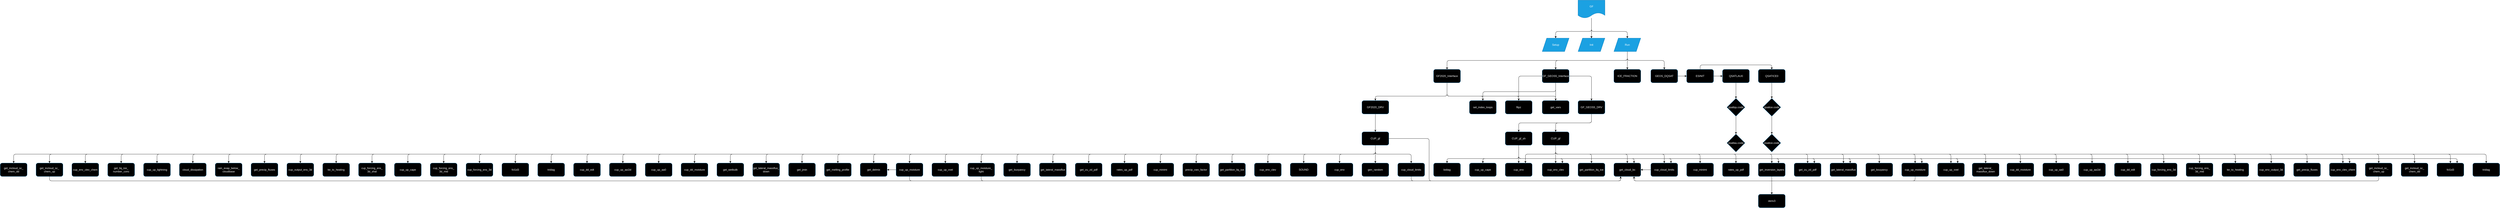 <mxfile>
    <diagram id="ewuG9kTc1EjuDXKSrMaQ" name="Page-1">
        <mxGraphModel dx="8811" dy="1519" grid="1" gridSize="10" guides="1" tooltips="1" connect="1" arrows="1" fold="1" page="1" pageScale="1" pageWidth="850" pageHeight="1100" math="0" shadow="0">
            <root>
                <mxCell id="0"/>
                <mxCell id="1" parent="0"/>
                <mxCell id="4" value="" style="edgeStyle=none;html=1;" parent="1" source="8" target="9" edge="1">
                    <mxGeometry relative="1" as="geometry"/>
                </mxCell>
                <mxCell id="5" value="" style="edgeStyle=orthogonalEdgeStyle;html=1;" parent="1" source="8" target="9" edge="1">
                    <mxGeometry relative="1" as="geometry"/>
                </mxCell>
                <mxCell id="6" value="" style="edgeStyle=orthogonalEdgeStyle;html=1;" parent="1" target="10" edge="1">
                    <mxGeometry relative="1" as="geometry">
                        <mxPoint x="425" y="130" as="sourcePoint"/>
                        <Array as="points">
                            <mxPoint x="425" y="190"/>
                            <mxPoint x="265" y="190"/>
                        </Array>
                    </mxGeometry>
                </mxCell>
                <mxCell id="7" value="" style="edgeStyle=orthogonalEdgeStyle;html=1;" parent="1" target="11" edge="1">
                    <mxGeometry relative="1" as="geometry">
                        <mxPoint x="425" y="130" as="sourcePoint"/>
                        <Array as="points">
                            <mxPoint x="425" y="190"/>
                            <mxPoint x="585" y="190"/>
                        </Array>
                    </mxGeometry>
                </mxCell>
                <mxCell id="8" value="GF" style="shape=document;whiteSpace=wrap;html=1;boundedLbl=1;fillColor=#1ba1e2;fontColor=#ffffff;strokeColor=#006EAF;" parent="1" vertex="1">
                    <mxGeometry x="365" y="50" width="120" height="80" as="geometry"/>
                </mxCell>
                <mxCell id="9" value="Init" style="shape=parallelogram;perimeter=parallelogramPerimeter;whiteSpace=wrap;html=1;fixedSize=1;fillColor=#1ba1e2;strokeColor=#006EAF;fontColor=#ffffff;" parent="1" vertex="1">
                    <mxGeometry x="365" y="220" width="120" height="60" as="geometry"/>
                </mxCell>
                <mxCell id="10" value="Setup" style="shape=parallelogram;perimeter=parallelogramPerimeter;whiteSpace=wrap;html=1;fixedSize=1;fillColor=#1ba1e2;strokeColor=#006EAF;fontColor=#ffffff;" parent="1" vertex="1">
                    <mxGeometry x="205" y="220" width="120" height="60" as="geometry"/>
                </mxCell>
                <mxCell id="13" value="" style="edgeStyle=orthogonalEdgeStyle;html=1;" parent="1" source="11" target="12" edge="1">
                    <mxGeometry relative="1" as="geometry"/>
                </mxCell>
                <mxCell id="19" style="edgeStyle=orthogonalEdgeStyle;html=1;exitX=0.5;exitY=1;exitDx=0;exitDy=0;entryX=0.5;entryY=0;entryDx=0;entryDy=0;" parent="1" source="11" target="18" edge="1">
                    <mxGeometry relative="1" as="geometry"/>
                </mxCell>
                <mxCell id="11" value="Run" style="shape=parallelogram;perimeter=parallelogramPerimeter;whiteSpace=wrap;html=1;fixedSize=1;fillColor=#1ba1e2;strokeColor=#006EAF;fontColor=#ffffff;" parent="1" vertex="1">
                    <mxGeometry x="525" y="220" width="120" height="60" as="geometry"/>
                </mxCell>
                <mxCell id="15" value="" style="edgeStyle=orthogonalEdgeStyle;html=1;exitX=0.5;exitY=1;exitDx=0;exitDy=0;entryX=0.5;entryY=0;entryDx=0;entryDy=0;" parent="1" source="11" target="14" edge="1">
                    <mxGeometry relative="1" as="geometry"/>
                </mxCell>
                <mxCell id="17" value="" style="edgeStyle=orthogonalEdgeStyle;html=1;exitX=0.5;exitY=1;exitDx=0;exitDy=0;entryX=0.5;entryY=0;entryDx=0;entryDy=0;" parent="1" source="11" target="16" edge="1">
                    <mxGeometry relative="1" as="geometry"/>
                </mxCell>
                <mxCell id="12" value="ICE_FRACTION" style="rounded=1;whiteSpace=wrap;html=1;fillColor=#000000;strokeColor=#006EAF;fontColor=#ffffff;" parent="1" vertex="1">
                    <mxGeometry x="525" y="360" width="120" height="60" as="geometry"/>
                </mxCell>
                <mxCell id="29" value="" style="edgeStyle=orthogonalEdgeStyle;html=1;" parent="1" source="14" target="28" edge="1">
                    <mxGeometry relative="1" as="geometry"/>
                </mxCell>
                <mxCell id="14" value="GEOS_DQSAT" style="whiteSpace=wrap;html=1;fillColor=#000000;strokeColor=#006EAF;fontColor=#ffffff;rounded=1;" parent="1" vertex="1">
                    <mxGeometry x="690" y="360" width="120" height="60" as="geometry"/>
                </mxCell>
                <mxCell id="38" value="" style="edgeStyle=orthogonalEdgeStyle;html=1;" parent="1" source="16" target="37" edge="1">
                    <mxGeometry relative="1" as="geometry"/>
                </mxCell>
                <mxCell id="40" value="" style="edgeStyle=orthogonalEdgeStyle;html=1;" parent="1" source="16" target="39" edge="1">
                    <mxGeometry relative="1" as="geometry"/>
                </mxCell>
                <mxCell id="42" value="" style="edgeStyle=orthogonalEdgeStyle;html=1;" parent="1" source="16" target="41" edge="1">
                    <mxGeometry relative="1" as="geometry"/>
                </mxCell>
                <mxCell id="16" value="GF_GEOS5_Interface" style="whiteSpace=wrap;html=1;fillColor=#000000;strokeColor=#006EAF;fontColor=#ffffff;rounded=1;" parent="1" vertex="1">
                    <mxGeometry x="205" y="360" width="120" height="60" as="geometry"/>
                </mxCell>
                <mxCell id="36" value="" style="edgeStyle=orthogonalEdgeStyle;html=1;exitX=0.5;exitY=1;exitDx=0;exitDy=0;" parent="1" source="16" target="35" edge="1">
                    <mxGeometry relative="1" as="geometry"/>
                </mxCell>
                <mxCell id="128" style="edgeStyle=orthogonalEdgeStyle;html=1;exitX=0.5;exitY=1;exitDx=0;exitDy=0;" parent="1" source="18" target="35" edge="1">
                    <mxGeometry relative="1" as="geometry">
                        <Array as="points">
                            <mxPoint x="-220" y="480"/>
                            <mxPoint x="-60" y="480"/>
                        </Array>
                    </mxGeometry>
                </mxCell>
                <mxCell id="129" style="edgeStyle=orthogonalEdgeStyle;html=1;exitX=0.5;exitY=1;exitDx=0;exitDy=0;" parent="1" source="18" target="41" edge="1">
                    <mxGeometry relative="1" as="geometry">
                        <Array as="points">
                            <mxPoint x="-220" y="480"/>
                            <mxPoint x="100" y="480"/>
                        </Array>
                    </mxGeometry>
                </mxCell>
                <mxCell id="130" style="edgeStyle=orthogonalEdgeStyle;html=1;exitX=0.5;exitY=1;exitDx=0;exitDy=0;" parent="1" source="18" target="37" edge="1">
                    <mxGeometry relative="1" as="geometry">
                        <Array as="points">
                            <mxPoint x="-220" y="480"/>
                            <mxPoint x="265" y="480"/>
                        </Array>
                    </mxGeometry>
                </mxCell>
                <mxCell id="134" value="" style="edgeStyle=orthogonalEdgeStyle;html=1;exitX=0.5;exitY=1;exitDx=0;exitDy=0;entryX=0.5;entryY=0;entryDx=0;entryDy=0;" parent="1" source="18" target="133" edge="1">
                    <mxGeometry relative="1" as="geometry">
                        <Array as="points">
                            <mxPoint x="-220" y="480"/>
                            <mxPoint x="-540" y="480"/>
                        </Array>
                    </mxGeometry>
                </mxCell>
                <mxCell id="18" value="GF2020_Interface" style="whiteSpace=wrap;html=1;fillColor=#000000;strokeColor=#006EAF;fontColor=#ffffff;rounded=1;" parent="1" vertex="1">
                    <mxGeometry x="-280" y="360" width="120" height="60" as="geometry"/>
                </mxCell>
                <mxCell id="20" value="" style="edgeStyle=orthogonalEdgeStyle;html=1;exitX=0.5;exitY=1;exitDx=0;exitDy=0;" parent="1" source="30" target="23" edge="1">
                    <mxGeometry relative="1" as="geometry">
                        <mxPoint x="1070" y="420" as="sourcePoint"/>
                    </mxGeometry>
                </mxCell>
                <mxCell id="22" value="" style="edgeStyle=orthogonalEdgeStyle;html=1;entryX=0.5;entryY=0;entryDx=0;entryDy=0;" parent="1" source="23" target="24" edge="1">
                    <mxGeometry relative="1" as="geometry">
                        <mxPoint x="1070.0" y="650.0" as="targetPoint"/>
                    </mxGeometry>
                </mxCell>
                <mxCell id="23" value="qsatlqu.code" style="rhombus;whiteSpace=wrap;html=1;fillColor=#000000;strokeColor=#006EAF;fontColor=#ffffff;" parent="1" vertex="1">
                    <mxGeometry x="1030" y="490" width="80" height="80" as="geometry"/>
                </mxCell>
                <mxCell id="24" value="esatlau.code" style="rhombus;whiteSpace=wrap;html=1;fillColor=#000000;strokeColor=#006EAF;fontColor=#ffffff;" parent="1" vertex="1">
                    <mxGeometry x="1030" y="650" width="80" height="80" as="geometry"/>
                </mxCell>
                <mxCell id="25" value="" style="edgeStyle=orthogonalEdgeStyle;html=1;entryX=0.5;entryY=0;entryDx=0;entryDy=0;" parent="1" source="26" target="27" edge="1">
                    <mxGeometry relative="1" as="geometry">
                        <mxPoint x="1230" y="650.0" as="targetPoint"/>
                    </mxGeometry>
                </mxCell>
                <mxCell id="26" value="qsatice.code" style="rhombus;whiteSpace=wrap;html=1;fillColor=#000000;strokeColor=#006EAF;fontColor=#ffffff;" parent="1" vertex="1">
                    <mxGeometry x="1190" y="490" width="80" height="80" as="geometry"/>
                </mxCell>
                <mxCell id="27" value="esatice.code" style="rhombus;whiteSpace=wrap;html=1;fillColor=#000000;strokeColor=#006EAF;fontColor=#ffffff;" parent="1" vertex="1">
                    <mxGeometry x="1190" y="650" width="80" height="80" as="geometry"/>
                </mxCell>
                <mxCell id="31" value="" style="edgeStyle=orthogonalEdgeStyle;html=1;" parent="1" source="28" target="30" edge="1">
                    <mxGeometry relative="1" as="geometry"/>
                </mxCell>
                <mxCell id="33" value="" style="edgeStyle=orthogonalEdgeStyle;html=1;exitX=0.5;exitY=0;exitDx=0;exitDy=0;entryX=0.5;entryY=0;entryDx=0;entryDy=0;" parent="1" source="28" target="32" edge="1">
                    <mxGeometry relative="1" as="geometry">
                        <Array as="points">
                            <mxPoint x="910" y="340"/>
                            <mxPoint x="1230" y="340"/>
                        </Array>
                    </mxGeometry>
                </mxCell>
                <mxCell id="28" value="ESINIT" style="whiteSpace=wrap;html=1;fillColor=#000000;strokeColor=#006EAF;fontColor=#ffffff;rounded=1;" parent="1" vertex="1">
                    <mxGeometry x="850" y="360" width="120" height="60" as="geometry"/>
                </mxCell>
                <mxCell id="30" value="QSATLAU0" style="whiteSpace=wrap;html=1;fillColor=#000000;strokeColor=#006EAF;fontColor=#ffffff;rounded=1;" parent="1" vertex="1">
                    <mxGeometry x="1010" y="360" width="120" height="60" as="geometry"/>
                </mxCell>
                <mxCell id="34" value="" style="edgeStyle=orthogonalEdgeStyle;html=1;exitX=0.5;exitY=1;exitDx=0;exitDy=0;" parent="1" source="32" target="26" edge="1">
                    <mxGeometry relative="1" as="geometry"/>
                </mxCell>
                <mxCell id="32" value="QSATICE0" style="whiteSpace=wrap;html=1;fillColor=#000000;strokeColor=#006EAF;fontColor=#ffffff;rounded=1;" parent="1" vertex="1">
                    <mxGeometry x="1170" y="360" width="120" height="60" as="geometry"/>
                </mxCell>
                <mxCell id="35" value="set_index_loops" style="whiteSpace=wrap;html=1;fillColor=#000000;strokeColor=#006EAF;fontColor=#ffffff;rounded=1;" parent="1" vertex="1">
                    <mxGeometry x="-120" y="500" width="120" height="60" as="geometry"/>
                </mxCell>
                <mxCell id="37" value="get_vars" style="whiteSpace=wrap;html=1;fillColor=#000000;strokeColor=#006EAF;fontColor=#ffffff;rounded=1;" parent="1" vertex="1">
                    <mxGeometry x="205" y="500" width="120" height="60" as="geometry"/>
                </mxCell>
                <mxCell id="46" value="" style="edgeStyle=orthogonalEdgeStyle;html=1;exitX=0.5;exitY=1;exitDx=0;exitDy=0;" parent="1" source="39" target="45" edge="1">
                    <mxGeometry relative="1" as="geometry"/>
                </mxCell>
                <mxCell id="48" value="" style="edgeStyle=orthogonalEdgeStyle;html=1;exitX=0.5;exitY=1;exitDx=0;exitDy=0;" parent="1" source="39" target="47" edge="1">
                    <mxGeometry relative="1" as="geometry"/>
                </mxCell>
                <mxCell id="39" value="GF_GEOS5_DRV" style="whiteSpace=wrap;html=1;fillColor=#000000;strokeColor=#006EAF;fontColor=#ffffff;rounded=1;" parent="1" vertex="1">
                    <mxGeometry x="365" y="500" width="120" height="60" as="geometry"/>
                </mxCell>
                <mxCell id="41" value="flipz" style="whiteSpace=wrap;html=1;fillColor=#000000;strokeColor=#006EAF;fontColor=#ffffff;rounded=1;" parent="1" vertex="1">
                    <mxGeometry x="40" y="500" width="120" height="60" as="geometry"/>
                </mxCell>
                <mxCell id="50" value="" style="edgeStyle=orthogonalEdgeStyle;html=1;exitX=0.5;exitY=1;exitDx=0;exitDy=0;entryX=0.75;entryY=0;entryDx=0;entryDy=0;" parent="1" source="45" target="49" edge="1">
                    <mxGeometry relative="1" as="geometry"/>
                </mxCell>
                <mxCell id="52" style="edgeStyle=orthogonalEdgeStyle;html=1;exitX=0.5;exitY=1;exitDx=0;exitDy=0;entryX=0.5;entryY=0;entryDx=0;entryDy=0;" parent="1" source="45" target="51" edge="1">
                    <mxGeometry relative="1" as="geometry"/>
                </mxCell>
                <mxCell id="54" value="" style="edgeStyle=orthogonalEdgeStyle;html=1;exitX=0.5;exitY=1;exitDx=0;exitDy=0;" parent="1" source="45" target="53" edge="1">
                    <mxGeometry relative="1" as="geometry"/>
                </mxCell>
                <mxCell id="56" value="" style="edgeStyle=orthogonalEdgeStyle;html=1;exitX=0.5;exitY=1;exitDx=0;exitDy=0;" parent="1" source="45" target="55" edge="1">
                    <mxGeometry relative="1" as="geometry"/>
                </mxCell>
                <mxCell id="58" value="" style="edgeStyle=orthogonalEdgeStyle;html=1;exitX=0.5;exitY=1;exitDx=0;exitDy=0;" parent="1" source="45" target="57" edge="1">
                    <mxGeometry relative="1" as="geometry"/>
                </mxCell>
                <mxCell id="61" value="" style="edgeStyle=orthogonalEdgeStyle;html=1;exitX=0.5;exitY=1;exitDx=0;exitDy=0;" parent="1" source="45" target="60" edge="1">
                    <mxGeometry relative="1" as="geometry"/>
                </mxCell>
                <mxCell id="63" value="" style="edgeStyle=orthogonalEdgeStyle;html=1;exitX=0.5;exitY=1;exitDx=0;exitDy=0;" parent="1" source="45" target="62" edge="1">
                    <mxGeometry relative="1" as="geometry"/>
                </mxCell>
                <mxCell id="65" value="" style="edgeStyle=orthogonalEdgeStyle;html=1;exitX=0.5;exitY=1;exitDx=0;exitDy=0;" parent="1" source="45" target="64" edge="1">
                    <mxGeometry relative="1" as="geometry"/>
                </mxCell>
                <mxCell id="69" value="" style="edgeStyle=orthogonalEdgeStyle;html=1;exitX=0.5;exitY=1;exitDx=0;exitDy=0;" parent="1" source="45" target="68" edge="1">
                    <mxGeometry relative="1" as="geometry"/>
                </mxCell>
                <mxCell id="73" value="" style="edgeStyle=orthogonalEdgeStyle;html=1;exitX=0.5;exitY=1;exitDx=0;exitDy=0;" parent="1" source="45" target="72" edge="1">
                    <mxGeometry relative="1" as="geometry"/>
                </mxCell>
                <mxCell id="75" value="" style="edgeStyle=orthogonalEdgeStyle;html=1;exitX=0.5;exitY=1;exitDx=0;exitDy=0;" parent="1" source="45" target="74" edge="1">
                    <mxGeometry relative="1" as="geometry"/>
                </mxCell>
                <mxCell id="78" value="" style="edgeStyle=orthogonalEdgeStyle;html=1;exitX=0.5;exitY=1;exitDx=0;exitDy=0;" parent="1" source="45" target="77" edge="1">
                    <mxGeometry relative="1" as="geometry"/>
                </mxCell>
                <mxCell id="80" value="" style="edgeStyle=orthogonalEdgeStyle;html=1;exitX=0.5;exitY=1;exitDx=0;exitDy=0;" parent="1" source="45" target="79" edge="1">
                    <mxGeometry relative="1" as="geometry">
                        <mxPoint x="265" y="700" as="sourcePoint"/>
                        <Array as="points">
                            <mxPoint x="265" y="710"/>
                            <mxPoint x="265" y="740"/>
                            <mxPoint x="2185" y="740"/>
                        </Array>
                    </mxGeometry>
                </mxCell>
                <mxCell id="82" value="" style="edgeStyle=orthogonalEdgeStyle;html=1;exitX=0.5;exitY=1;exitDx=0;exitDy=0;" parent="1" source="45" target="81" edge="1">
                    <mxGeometry relative="1" as="geometry"/>
                </mxCell>
                <mxCell id="84" value="" style="edgeStyle=orthogonalEdgeStyle;html=1;exitX=0.5;exitY=1;exitDx=0;exitDy=0;" parent="1" source="45" target="83" edge="1">
                    <mxGeometry relative="1" as="geometry"/>
                </mxCell>
                <mxCell id="86" value="" style="edgeStyle=orthogonalEdgeStyle;html=1;exitX=0.5;exitY=1;exitDx=0;exitDy=0;" parent="1" source="45" target="85" edge="1">
                    <mxGeometry relative="1" as="geometry">
                        <mxPoint x="265" y="700" as="sourcePoint"/>
                        <Array as="points">
                            <mxPoint x="265" y="710"/>
                            <mxPoint x="265" y="740"/>
                            <mxPoint x="2660" y="740"/>
                        </Array>
                    </mxGeometry>
                </mxCell>
                <mxCell id="88" value="" style="edgeStyle=orthogonalEdgeStyle;html=1;exitX=0.5;exitY=1;exitDx=0;exitDy=0;" parent="1" source="45" target="87" edge="1">
                    <mxGeometry relative="1" as="geometry"/>
                </mxCell>
                <mxCell id="90" value="" style="edgeStyle=orthogonalEdgeStyle;html=1;exitX=0.5;exitY=1;exitDx=0;exitDy=0;" parent="1" source="45" target="89" edge="1">
                    <mxGeometry relative="1" as="geometry"/>
                </mxCell>
                <mxCell id="92" value="" style="edgeStyle=orthogonalEdgeStyle;html=1;exitX=0.5;exitY=1;exitDx=0;exitDy=0;" parent="1" source="45" target="91" edge="1">
                    <mxGeometry relative="1" as="geometry"/>
                </mxCell>
                <mxCell id="94" value="" style="edgeStyle=orthogonalEdgeStyle;html=1;exitX=0.5;exitY=1;exitDx=0;exitDy=0;" parent="1" source="45" target="93" edge="1">
                    <mxGeometry relative="1" as="geometry"/>
                </mxCell>
                <mxCell id="96" value="" style="edgeStyle=orthogonalEdgeStyle;html=1;exitX=0.5;exitY=1;exitDx=0;exitDy=0;" parent="1" source="45" target="95" edge="1">
                    <mxGeometry relative="1" as="geometry"/>
                </mxCell>
                <mxCell id="99" value="" style="edgeStyle=orthogonalEdgeStyle;html=1;exitX=0.5;exitY=1;exitDx=0;exitDy=0;" parent="1" source="45" target="98" edge="1">
                    <mxGeometry relative="1" as="geometry"/>
                </mxCell>
                <mxCell id="101" value="" style="edgeStyle=orthogonalEdgeStyle;html=1;exitX=0.5;exitY=1;exitDx=0;exitDy=0;" parent="1" source="45" target="100" edge="1">
                    <mxGeometry relative="1" as="geometry"/>
                </mxCell>
                <mxCell id="103" value="" style="edgeStyle=orthogonalEdgeStyle;html=1;exitX=0.5;exitY=1;exitDx=0;exitDy=0;" parent="1" source="45" target="102" edge="1">
                    <mxGeometry relative="1" as="geometry"/>
                </mxCell>
                <mxCell id="106" value="" style="edgeStyle=orthogonalEdgeStyle;html=1;exitX=0.5;exitY=1;exitDx=0;exitDy=0;" parent="1" source="45" target="105" edge="1">
                    <mxGeometry relative="1" as="geometry"/>
                </mxCell>
                <mxCell id="109" value="" style="edgeStyle=orthogonalEdgeStyle;html=1;exitX=0.5;exitY=1;exitDx=0;exitDy=0;" parent="1" source="45" target="107" edge="1">
                    <mxGeometry relative="1" as="geometry"/>
                </mxCell>
                <mxCell id="111" value="" style="edgeStyle=orthogonalEdgeStyle;html=1;exitX=0.5;exitY=1;exitDx=0;exitDy=0;" parent="1" source="45" target="110" edge="1">
                    <mxGeometry relative="1" as="geometry"/>
                </mxCell>
                <mxCell id="45" value="CUP_gf" style="whiteSpace=wrap;html=1;fillColor=#000000;strokeColor=#006EAF;fontColor=#ffffff;rounded=1;" parent="1" vertex="1">
                    <mxGeometry x="205" y="640" width="120" height="60" as="geometry"/>
                </mxCell>
                <mxCell id="112" value="" style="edgeStyle=orthogonalEdgeStyle;html=1;entryX=0.5;entryY=0;entryDx=0;entryDy=0;" parent="1" source="47" target="49" edge="1">
                    <mxGeometry relative="1" as="geometry">
                        <mxPoint x="130" y="770" as="targetPoint"/>
                        <Array as="points">
                            <mxPoint x="100" y="770"/>
                            <mxPoint x="100" y="770"/>
                        </Array>
                    </mxGeometry>
                </mxCell>
                <mxCell id="113" style="edgeStyle=orthogonalEdgeStyle;html=1;exitX=0.5;exitY=1;exitDx=0;exitDy=0;entryX=0.75;entryY=0;entryDx=0;entryDy=0;" parent="1" source="47" target="51" edge="1">
                    <mxGeometry relative="1" as="geometry">
                        <Array as="points">
                            <mxPoint x="100" y="760"/>
                            <mxPoint x="295" y="760"/>
                        </Array>
                    </mxGeometry>
                </mxCell>
                <mxCell id="114" style="edgeStyle=orthogonalEdgeStyle;html=1;exitX=0.5;exitY=1;exitDx=0;exitDy=0;entryX=0.75;entryY=0;entryDx=0;entryDy=0;" parent="1" source="47" target="55" edge="1">
                    <mxGeometry relative="1" as="geometry">
                        <Array as="points">
                            <mxPoint x="100" y="760"/>
                            <mxPoint x="615" y="760"/>
                        </Array>
                    </mxGeometry>
                </mxCell>
                <mxCell id="115" style="edgeStyle=orthogonalEdgeStyle;html=1;exitX=0.5;exitY=1;exitDx=0;exitDy=0;entryX=0.75;entryY=0;entryDx=0;entryDy=0;" parent="1" source="47" target="57" edge="1">
                    <mxGeometry relative="1" as="geometry">
                        <Array as="points">
                            <mxPoint x="100" y="760"/>
                            <mxPoint x="780" y="760"/>
                        </Array>
                    </mxGeometry>
                </mxCell>
                <mxCell id="116" style="edgeStyle=orthogonalEdgeStyle;html=1;exitX=0.5;exitY=1;exitDx=0;exitDy=0;entryX=0.75;entryY=0;entryDx=0;entryDy=0;" parent="1" source="47" target="64" edge="1">
                    <mxGeometry relative="1" as="geometry">
                        <Array as="points">
                            <mxPoint x="100" y="760"/>
                            <mxPoint x="1260" y="760"/>
                        </Array>
                    </mxGeometry>
                </mxCell>
                <mxCell id="117" style="edgeStyle=orthogonalEdgeStyle;html=1;exitX=0.5;exitY=1;exitDx=0;exitDy=0;entryX=0.75;entryY=0;entryDx=0;entryDy=0;" parent="1" source="47" target="68" edge="1">
                    <mxGeometry relative="1" as="geometry">
                        <mxPoint x="940" y="730" as="targetPoint"/>
                        <Array as="points">
                            <mxPoint x="100" y="760"/>
                            <mxPoint x="1420" y="760"/>
                        </Array>
                    </mxGeometry>
                </mxCell>
                <mxCell id="118" style="edgeStyle=orthogonalEdgeStyle;html=1;exitX=0.5;exitY=1;exitDx=0;exitDy=0;entryX=0.75;entryY=0;entryDx=0;entryDy=0;" parent="1" source="47" target="70" edge="1">
                    <mxGeometry relative="1" as="geometry">
                        <Array as="points">
                            <mxPoint x="100" y="760"/>
                            <mxPoint x="1580" y="760"/>
                        </Array>
                    </mxGeometry>
                </mxCell>
                <mxCell id="119" style="edgeStyle=orthogonalEdgeStyle;html=1;exitX=0.5;exitY=1;exitDx=0;exitDy=0;entryX=0.75;entryY=0;entryDx=0;entryDy=0;" parent="1" source="47" target="74" edge="1">
                    <mxGeometry relative="1" as="geometry">
                        <Array as="points">
                            <mxPoint x="100" y="760"/>
                            <mxPoint x="1900" y="760"/>
                        </Array>
                    </mxGeometry>
                </mxCell>
                <mxCell id="120" style="edgeStyle=orthogonalEdgeStyle;html=1;exitX=0.5;exitY=1;exitDx=0;exitDy=0;entryX=0.75;entryY=0;entryDx=0;entryDy=0;" parent="1" source="47" target="77" edge="1">
                    <mxGeometry relative="1" as="geometry">
                        <Array as="points">
                            <mxPoint x="100" y="760"/>
                            <mxPoint x="2060" y="760"/>
                        </Array>
                    </mxGeometry>
                </mxCell>
                <mxCell id="122" style="edgeStyle=orthogonalEdgeStyle;html=1;exitX=0.5;exitY=1;exitDx=0;exitDy=0;" parent="1" source="47" target="121" edge="1">
                    <mxGeometry relative="1" as="geometry">
                        <Array as="points">
                            <mxPoint x="100" y="760"/>
                            <mxPoint x="-60" y="760"/>
                        </Array>
                    </mxGeometry>
                </mxCell>
                <mxCell id="123" style="edgeStyle=orthogonalEdgeStyle;html=1;exitX=0.5;exitY=1;exitDx=0;exitDy=0;entryX=0.75;entryY=0;entryDx=0;entryDy=0;" parent="1" source="47" target="100" edge="1">
                    <mxGeometry relative="1" as="geometry">
                        <Array as="points">
                            <mxPoint x="100" y="760"/>
                            <mxPoint x="3810" y="760"/>
                        </Array>
                    </mxGeometry>
                </mxCell>
                <mxCell id="124" style="edgeStyle=orthogonalEdgeStyle;html=1;exitX=0.5;exitY=1;exitDx=0;exitDy=0;entryX=0.75;entryY=0;entryDx=0;entryDy=0;" parent="1" source="47" target="107" edge="1">
                    <mxGeometry relative="1" as="geometry">
                        <Array as="points">
                            <mxPoint x="100" y="760"/>
                            <mxPoint x="4290" y="760"/>
                        </Array>
                    </mxGeometry>
                </mxCell>
                <mxCell id="126" style="edgeStyle=orthogonalEdgeStyle;html=1;exitX=0.5;exitY=1;exitDx=0;exitDy=0;" parent="1" source="47" target="125" edge="1">
                    <mxGeometry relative="1" as="geometry">
                        <Array as="points">
                            <mxPoint x="100" y="760"/>
                            <mxPoint x="-220" y="760"/>
                        </Array>
                    </mxGeometry>
                </mxCell>
                <mxCell id="47" value="CUP_gf_sh" style="whiteSpace=wrap;html=1;fillColor=#000000;strokeColor=#006EAF;fontColor=#ffffff;rounded=1;" parent="1" vertex="1">
                    <mxGeometry x="40" y="640" width="120" height="60" as="geometry"/>
                </mxCell>
                <mxCell id="49" value="cup_env" style="whiteSpace=wrap;html=1;fillColor=#000000;strokeColor=#006EAF;fontColor=#ffffff;rounded=1;" parent="1" vertex="1">
                    <mxGeometry x="40" y="780" width="120" height="60" as="geometry"/>
                </mxCell>
                <mxCell id="51" value="cup_env_clev" style="whiteSpace=wrap;html=1;fillColor=#000000;strokeColor=#006EAF;fontColor=#ffffff;rounded=1;" parent="1" vertex="1">
                    <mxGeometry x="205" y="780" width="120" height="60" as="geometry"/>
                </mxCell>
                <mxCell id="53" value="get_partition_liq_ice" style="whiteSpace=wrap;html=1;fillColor=#000000;strokeColor=#006EAF;fontColor=#ffffff;rounded=1;" parent="1" vertex="1">
                    <mxGeometry x="365" y="780" width="120" height="60" as="geometry"/>
                </mxCell>
                <mxCell id="55" value="get_cloud_bc" style="whiteSpace=wrap;html=1;fillColor=#000000;strokeColor=#006EAF;fontColor=#ffffff;rounded=1;" parent="1" vertex="1">
                    <mxGeometry x="525" y="780" width="120" height="60" as="geometry"/>
                </mxCell>
                <mxCell id="59" value="" style="edgeStyle=orthogonalEdgeStyle;html=1;" parent="1" source="57" target="55" edge="1">
                    <mxGeometry relative="1" as="geometry"/>
                </mxCell>
                <mxCell id="57" value="cup_cloud_limits" style="whiteSpace=wrap;html=1;fillColor=#000000;strokeColor=#006EAF;fontColor=#ffffff;rounded=1;" parent="1" vertex="1">
                    <mxGeometry x="690" y="780" width="120" height="60" as="geometry"/>
                </mxCell>
                <mxCell id="60" value="cup_minimi" style="whiteSpace=wrap;html=1;fillColor=#000000;strokeColor=#006EAF;fontColor=#ffffff;rounded=1;" parent="1" vertex="1">
                    <mxGeometry x="850" y="780" width="120" height="60" as="geometry"/>
                </mxCell>
                <mxCell id="62" value="rates_up_pdf" style="whiteSpace=wrap;html=1;fillColor=#000000;strokeColor=#006EAF;fontColor=#ffffff;rounded=1;" parent="1" vertex="1">
                    <mxGeometry x="1010" y="780" width="120" height="60" as="geometry"/>
                </mxCell>
                <mxCell id="67" value="" style="edgeStyle=orthogonalEdgeStyle;html=1;" parent="1" source="64" target="66" edge="1">
                    <mxGeometry relative="1" as="geometry"/>
                </mxCell>
                <mxCell id="64" value="get_inversion_layers" style="whiteSpace=wrap;html=1;fillColor=#000000;strokeColor=#006EAF;fontColor=#ffffff;rounded=1;" parent="1" vertex="1">
                    <mxGeometry x="1170" y="780" width="120" height="60" as="geometry"/>
                </mxCell>
                <mxCell id="66" value="deriv3" style="whiteSpace=wrap;html=1;fillColor=#000000;strokeColor=#006EAF;fontColor=#ffffff;rounded=1;" parent="1" vertex="1">
                    <mxGeometry x="1170" y="920" width="120" height="60" as="geometry"/>
                </mxCell>
                <mxCell id="71" value="" style="edgeStyle=orthogonalEdgeStyle;html=1;exitX=0.5;exitY=1;exitDx=0;exitDy=0;" parent="1" source="45" target="70" edge="1">
                    <mxGeometry relative="1" as="geometry">
                        <mxPoint x="730" y="690" as="sourcePoint"/>
                    </mxGeometry>
                </mxCell>
                <mxCell id="68" value="get_zu_zd_pdf" style="whiteSpace=wrap;html=1;fillColor=#000000;strokeColor=#006EAF;fontColor=#ffffff;rounded=1;" parent="1" vertex="1">
                    <mxGeometry x="1330" y="780" width="120" height="60" as="geometry"/>
                </mxCell>
                <mxCell id="70" value="get_lateral_massflux" style="whiteSpace=wrap;html=1;fillColor=#000000;strokeColor=#006EAF;fontColor=#ffffff;rounded=1;" parent="1" vertex="1">
                    <mxGeometry x="1490" y="780" width="120" height="60" as="geometry"/>
                </mxCell>
                <mxCell id="72" value="get_bouyancy" style="whiteSpace=wrap;html=1;fillColor=#000000;strokeColor=#006EAF;fontColor=#ffffff;rounded=1;" parent="1" vertex="1">
                    <mxGeometry x="1650" y="780" width="120" height="60" as="geometry"/>
                </mxCell>
                <mxCell id="76" style="edgeStyle=orthogonalEdgeStyle;html=1;exitX=0.5;exitY=1;exitDx=0;exitDy=0;entryX=0.75;entryY=1;entryDx=0;entryDy=0;" parent="1" source="74" target="55" edge="1">
                    <mxGeometry relative="1" as="geometry">
                        <mxPoint x="1090" y="900" as="targetPoint"/>
                        <Array as="points">
                            <mxPoint x="1870" y="860"/>
                            <mxPoint x="615" y="860"/>
                        </Array>
                    </mxGeometry>
                </mxCell>
                <mxCell id="74" value="cup_up_moisture" style="whiteSpace=wrap;html=1;fillColor=#000000;strokeColor=#006EAF;fontColor=#ffffff;rounded=1;" parent="1" vertex="1">
                    <mxGeometry x="1810" y="780" width="120" height="60" as="geometry"/>
                </mxCell>
                <mxCell id="77" value="cup_up_vvel" style="whiteSpace=wrap;html=1;fillColor=#000000;strokeColor=#006EAF;fontColor=#ffffff;rounded=1;" parent="1" vertex="1">
                    <mxGeometry x="1970" y="780" width="120" height="60" as="geometry"/>
                </mxCell>
                <mxCell id="79" value="get_lateral_ massflux_down" style="whiteSpace=wrap;html=1;fillColor=#000000;strokeColor=#006EAF;fontColor=#ffffff;rounded=1;" parent="1" vertex="1">
                    <mxGeometry x="2125" y="780" width="120" height="60" as="geometry"/>
                </mxCell>
                <mxCell id="81" value="cup_dd_moisture" style="whiteSpace=wrap;html=1;fillColor=#000000;strokeColor=#006EAF;fontColor=#ffffff;rounded=1;" parent="1" vertex="1">
                    <mxGeometry x="2280" y="780" width="120" height="60" as="geometry"/>
                </mxCell>
                <mxCell id="83" value="cup_up_aa0" style="whiteSpace=wrap;html=1;fillColor=#000000;strokeColor=#006EAF;fontColor=#ffffff;rounded=1;" parent="1" vertex="1">
                    <mxGeometry x="2440" y="780" width="120" height="60" as="geometry"/>
                </mxCell>
                <mxCell id="85" value="cup_up_aa1bl" style="whiteSpace=wrap;html=1;fillColor=#000000;strokeColor=#006EAF;fontColor=#ffffff;rounded=1;" parent="1" vertex="1">
                    <mxGeometry x="2600" y="780" width="120" height="60" as="geometry"/>
                </mxCell>
                <mxCell id="87" value="cup_dd_edt" style="whiteSpace=wrap;html=1;fillColor=#000000;strokeColor=#006EAF;fontColor=#ffffff;rounded=1;" parent="1" vertex="1">
                    <mxGeometry x="2760" y="780" width="120" height="60" as="geometry"/>
                </mxCell>
                <mxCell id="89" value="cup_forcing_ens_3d" style="whiteSpace=wrap;html=1;fillColor=#000000;strokeColor=#006EAF;fontColor=#ffffff;rounded=1;" parent="1" vertex="1">
                    <mxGeometry x="2920" y="780" width="120" height="60" as="geometry"/>
                </mxCell>
                <mxCell id="91" value="cup_forcing_ens_ 3d_mid" style="whiteSpace=wrap;html=1;fillColor=#000000;strokeColor=#006EAF;fontColor=#ffffff;rounded=1;" parent="1" vertex="1">
                    <mxGeometry x="3080" y="780" width="120" height="60" as="geometry"/>
                </mxCell>
                <mxCell id="93" value="ke_to_heating" style="whiteSpace=wrap;html=1;fillColor=#000000;strokeColor=#006EAF;fontColor=#ffffff;rounded=1;" parent="1" vertex="1">
                    <mxGeometry x="3240" y="780" width="120" height="60" as="geometry"/>
                </mxCell>
                <mxCell id="95" value="cup_env_output_3d" style="whiteSpace=wrap;html=1;fillColor=#000000;strokeColor=#006EAF;fontColor=#ffffff;rounded=1;" parent="1" vertex="1">
                    <mxGeometry x="3400" y="780" width="120" height="60" as="geometry"/>
                </mxCell>
                <mxCell id="98" value="get_precip_fluxes" style="whiteSpace=wrap;html=1;fillColor=#000000;strokeColor=#006EAF;fontColor=#ffffff;rounded=1;" parent="1" vertex="1">
                    <mxGeometry x="3560" y="780" width="120" height="60" as="geometry"/>
                </mxCell>
                <mxCell id="100" value="cup_env_clev_chem" style="whiteSpace=wrap;html=1;fillColor=#000000;strokeColor=#006EAF;fontColor=#ffffff;rounded=1;" parent="1" vertex="1">
                    <mxGeometry x="3720" y="780" width="120" height="60" as="geometry"/>
                </mxCell>
                <mxCell id="104" style="edgeStyle=orthogonalEdgeStyle;html=1;exitX=0.5;exitY=1;exitDx=0;exitDy=0;entryX=0.75;entryY=1;entryDx=0;entryDy=0;" parent="1" source="102" target="55" edge="1">
                    <mxGeometry relative="1" as="geometry">
                        <mxPoint x="1030" y="880" as="targetPoint"/>
                        <Array as="points">
                            <mxPoint x="3940" y="860"/>
                            <mxPoint x="615" y="860"/>
                        </Array>
                    </mxGeometry>
                </mxCell>
                <mxCell id="102" value="get_incloud_sc_ chem_up" style="whiteSpace=wrap;html=1;fillColor=#000000;strokeColor=#006EAF;fontColor=#ffffff;rounded=1;" parent="1" vertex="1">
                    <mxGeometry x="3880" y="780" width="120" height="60" as="geometry"/>
                </mxCell>
                <mxCell id="105" value="get_incloud_sc_ chem_dd" style="whiteSpace=wrap;html=1;fillColor=#000000;strokeColor=#006EAF;fontColor=#ffffff;rounded=1;" parent="1" vertex="1">
                    <mxGeometry x="4040" y="780" width="120" height="60" as="geometry"/>
                </mxCell>
                <mxCell id="107" value="fct1d3" style="whiteSpace=wrap;html=1;fillColor=#000000;strokeColor=#006EAF;fontColor=#ffffff;rounded=1;" parent="1" vertex="1">
                    <mxGeometry x="4200" y="780" width="120" height="60" as="geometry"/>
                </mxCell>
                <mxCell id="110" value="tridiag" style="whiteSpace=wrap;html=1;fillColor=#000000;strokeColor=#006EAF;fontColor=#ffffff;rounded=1;" parent="1" vertex="1">
                    <mxGeometry x="4360" y="780" width="120" height="60" as="geometry"/>
                </mxCell>
                <mxCell id="121" value="cup_up_cape" style="whiteSpace=wrap;html=1;fillColor=#000000;strokeColor=#006EAF;fontColor=#ffffff;rounded=1;" parent="1" vertex="1">
                    <mxGeometry x="-120" y="780" width="120" height="60" as="geometry"/>
                </mxCell>
                <mxCell id="125" value="bidiag" style="whiteSpace=wrap;html=1;fillColor=#000000;strokeColor=#006EAF;fontColor=#ffffff;rounded=1;" parent="1" vertex="1">
                    <mxGeometry x="-280" y="780" width="120" height="60" as="geometry"/>
                </mxCell>
                <mxCell id="136" value="" style="edgeStyle=none;html=1;entryX=0.5;entryY=0;entryDx=0;entryDy=0;" edge="1" parent="1" source="133" target="138">
                    <mxGeometry relative="1" as="geometry"/>
                </mxCell>
                <mxCell id="133" value="GF2020_DRV" style="whiteSpace=wrap;html=1;fillColor=#000000;strokeColor=#006EAF;fontColor=#ffffff;rounded=1;" parent="1" vertex="1">
                    <mxGeometry x="-600" y="500" width="120" height="60" as="geometry"/>
                </mxCell>
                <mxCell id="140" value="" style="edgeStyle=orthogonalEdgeStyle;html=1;" edge="1" parent="1" source="138" target="139">
                    <mxGeometry relative="1" as="geometry"/>
                </mxCell>
                <mxCell id="144" value="" style="edgeStyle=orthogonalEdgeStyle;html=1;exitX=0.5;exitY=1;exitDx=0;exitDy=0;entryX=0.5;entryY=0;entryDx=0;entryDy=0;" edge="1" parent="1" source="138" target="143">
                    <mxGeometry relative="1" as="geometry"/>
                </mxCell>
                <mxCell id="146" value="" style="edgeStyle=orthogonalEdgeStyle;html=1;exitX=0.5;exitY=1;exitDx=0;exitDy=0;" edge="1" parent="1" source="138" target="145">
                    <mxGeometry relative="1" as="geometry"/>
                </mxCell>
                <mxCell id="148" value="" style="edgeStyle=orthogonalEdgeStyle;html=1;exitX=0.5;exitY=1;exitDx=0;exitDy=0;" edge="1" parent="1" source="138" target="147">
                    <mxGeometry relative="1" as="geometry"/>
                </mxCell>
                <mxCell id="150" value="" style="edgeStyle=orthogonalEdgeStyle;html=1;exitX=0.5;exitY=1;exitDx=0;exitDy=0;" edge="1" parent="1" source="138" target="149">
                    <mxGeometry relative="1" as="geometry"/>
                </mxCell>
                <mxCell id="152" value="" style="edgeStyle=orthogonalEdgeStyle;html=1;exitX=0.5;exitY=1;exitDx=0;exitDy=0;" edge="1" parent="1" source="138" target="151">
                    <mxGeometry relative="1" as="geometry"/>
                </mxCell>
                <mxCell id="153" style="edgeStyle=orthogonalEdgeStyle;html=1;exitX=1;exitY=0.5;exitDx=0;exitDy=0;entryX=0.25;entryY=1;entryDx=0;entryDy=0;" edge="1" parent="1" source="138" target="55">
                    <mxGeometry relative="1" as="geometry">
                        <Array as="points">
                            <mxPoint x="-300" y="670"/>
                            <mxPoint x="-300" y="860"/>
                            <mxPoint x="555" y="860"/>
                        </Array>
                    </mxGeometry>
                </mxCell>
                <mxCell id="156" value="" style="edgeStyle=orthogonalEdgeStyle;html=1;" edge="1" parent="1" source="138" target="155">
                    <mxGeometry relative="1" as="geometry">
                        <Array as="points">
                            <mxPoint x="-540" y="740"/>
                            <mxPoint x="-380" y="740"/>
                        </Array>
                    </mxGeometry>
                </mxCell>
                <mxCell id="159" value="" style="edgeStyle=orthogonalEdgeStyle;html=1;exitX=0.5;exitY=1;exitDx=0;exitDy=0;" edge="1" parent="1" source="138" target="158">
                    <mxGeometry relative="1" as="geometry"/>
                </mxCell>
                <mxCell id="164" style="edgeStyle=orthogonalEdgeStyle;html=1;exitX=0.5;exitY=1;exitDx=0;exitDy=0;" edge="1" parent="1" source="138" target="160">
                    <mxGeometry relative="1" as="geometry"/>
                </mxCell>
                <mxCell id="165" style="edgeStyle=orthogonalEdgeStyle;html=1;exitX=0.5;exitY=1;exitDx=0;exitDy=0;" edge="1" parent="1" source="138" target="161">
                    <mxGeometry relative="1" as="geometry"/>
                </mxCell>
                <mxCell id="166" style="edgeStyle=orthogonalEdgeStyle;html=1;exitX=0.5;exitY=1;exitDx=0;exitDy=0;entryX=0.5;entryY=0;entryDx=0;entryDy=0;" edge="1" parent="1" source="138" target="162">
                    <mxGeometry relative="1" as="geometry">
                        <mxPoint x="-1780" y="680" as="targetPoint"/>
                    </mxGeometry>
                </mxCell>
                <mxCell id="167" style="edgeStyle=orthogonalEdgeStyle;html=1;exitX=0.5;exitY=1;exitDx=0;exitDy=0;entryX=0.5;entryY=0;entryDx=0;entryDy=0;" edge="1" parent="1" source="138" target="163">
                    <mxGeometry relative="1" as="geometry">
                        <mxPoint x="-1570" y="699.762" as="targetPoint"/>
                    </mxGeometry>
                </mxCell>
                <mxCell id="169" style="edgeStyle=orthogonalEdgeStyle;html=1;exitX=0.5;exitY=1;exitDx=0;exitDy=0;entryX=0.5;entryY=0;entryDx=0;entryDy=0;" edge="1" parent="1" source="138" target="168">
                    <mxGeometry relative="1" as="geometry"/>
                </mxCell>
                <mxCell id="173" style="edgeStyle=orthogonalEdgeStyle;html=1;exitX=0.5;exitY=1;exitDx=0;exitDy=0;entryX=0.5;entryY=0;entryDx=0;entryDy=0;" edge="1" parent="1" source="138" target="171">
                    <mxGeometry relative="1" as="geometry">
                        <mxPoint x="-1750" y="730" as="targetPoint"/>
                    </mxGeometry>
                </mxCell>
                <mxCell id="174" style="edgeStyle=orthogonalEdgeStyle;html=1;exitX=0.5;exitY=1;exitDx=0;exitDy=0;entryX=0.5;entryY=0;entryDx=0;entryDy=0;" edge="1" parent="1" source="138" target="172">
                    <mxGeometry relative="1" as="geometry">
                        <mxPoint x="-1620" y="660" as="targetPoint"/>
                    </mxGeometry>
                </mxCell>
                <mxCell id="179" style="edgeStyle=orthogonalEdgeStyle;html=1;exitX=0.5;exitY=1;exitDx=0;exitDy=0;entryX=0.5;entryY=0;entryDx=0;entryDy=0;" edge="1" parent="1" source="138" target="178">
                    <mxGeometry relative="1" as="geometry">
                        <mxPoint x="-1740" y="630" as="targetPoint"/>
                    </mxGeometry>
                </mxCell>
                <mxCell id="181" style="edgeStyle=orthogonalEdgeStyle;html=1;exitX=0.5;exitY=1;exitDx=0;exitDy=0;entryX=0.5;entryY=0;entryDx=0;entryDy=0;" edge="1" parent="1" source="138" target="175">
                    <mxGeometry relative="1" as="geometry">
                        <mxPoint x="-2070" y="630" as="targetPoint"/>
                    </mxGeometry>
                </mxCell>
                <mxCell id="184" style="edgeStyle=orthogonalEdgeStyle;html=1;exitX=0.5;exitY=1;exitDx=0;exitDy=0;" edge="1" parent="1" source="138" target="182">
                    <mxGeometry relative="1" as="geometry">
                        <mxPoint x="-1850" y="590" as="targetPoint"/>
                    </mxGeometry>
                </mxCell>
                <mxCell id="185" style="edgeStyle=orthogonalEdgeStyle;html=1;exitX=0.5;exitY=1;exitDx=0;exitDy=0;" edge="1" parent="1" source="138" target="183">
                    <mxGeometry relative="1" as="geometry">
                        <mxPoint x="-2060" y="620" as="targetPoint"/>
                    </mxGeometry>
                </mxCell>
                <mxCell id="187" style="edgeStyle=orthogonalEdgeStyle;html=1;exitX=0.5;exitY=1;exitDx=0;exitDy=0;entryX=0.5;entryY=0;entryDx=0;entryDy=0;" edge="1" parent="1" source="138" target="186">
                    <mxGeometry relative="1" as="geometry">
                        <mxPoint x="-2000" y="600" as="targetPoint"/>
                    </mxGeometry>
                </mxCell>
                <mxCell id="191" style="edgeStyle=orthogonalEdgeStyle;html=1;exitX=0.5;exitY=1;exitDx=0;exitDy=0;entryX=0.5;entryY=0;entryDx=0;entryDy=0;" edge="1" parent="1" source="138" target="189">
                    <mxGeometry relative="1" as="geometry">
                        <mxPoint x="-3240" y="670" as="targetPoint"/>
                    </mxGeometry>
                </mxCell>
                <mxCell id="192" style="edgeStyle=orthogonalEdgeStyle;html=1;exitX=0.5;exitY=1;exitDx=0;exitDy=0;" edge="1" parent="1" source="138" target="190">
                    <mxGeometry relative="1" as="geometry">
                        <mxPoint x="-2255.333" y="580" as="targetPoint"/>
                    </mxGeometry>
                </mxCell>
                <mxCell id="193" style="edgeStyle=orthogonalEdgeStyle;html=1;exitX=0.5;exitY=1;exitDx=0;exitDy=0;" edge="1" parent="1" source="138" target="188">
                    <mxGeometry relative="1" as="geometry">
                        <mxPoint x="-1830" y="630" as="targetPoint"/>
                    </mxGeometry>
                </mxCell>
                <mxCell id="196" style="edgeStyle=orthogonalEdgeStyle;html=1;exitX=0.5;exitY=1;exitDx=0;exitDy=0;entryX=0.5;entryY=0;entryDx=0;entryDy=0;" edge="1" parent="1" source="138" target="194">
                    <mxGeometry relative="1" as="geometry"/>
                </mxCell>
                <mxCell id="197" style="edgeStyle=orthogonalEdgeStyle;html=1;exitX=0.5;exitY=1;exitDx=0;exitDy=0;" edge="1" parent="1" source="138" target="195">
                    <mxGeometry relative="1" as="geometry"/>
                </mxCell>
                <mxCell id="199" style="edgeStyle=orthogonalEdgeStyle;html=1;exitX=0.5;exitY=1;exitDx=0;exitDy=0;" edge="1" parent="1" source="138" target="198">
                    <mxGeometry relative="1" as="geometry"/>
                </mxCell>
                <mxCell id="205" style="edgeStyle=orthogonalEdgeStyle;html=1;exitX=0.5;exitY=1;exitDx=0;exitDy=0;" edge="1" parent="1" source="138" target="200">
                    <mxGeometry relative="1" as="geometry"/>
                </mxCell>
                <mxCell id="206" style="edgeStyle=orthogonalEdgeStyle;html=1;exitX=0.5;exitY=1;exitDx=0;exitDy=0;" edge="1" parent="1" source="138" target="201">
                    <mxGeometry relative="1" as="geometry"/>
                </mxCell>
                <mxCell id="207" style="edgeStyle=orthogonalEdgeStyle;html=1;exitX=0.5;exitY=1;exitDx=0;exitDy=0;" edge="1" parent="1" source="138" target="202">
                    <mxGeometry relative="1" as="geometry"/>
                </mxCell>
                <mxCell id="208" style="edgeStyle=orthogonalEdgeStyle;html=1;exitX=0.5;exitY=1;exitDx=0;exitDy=0;" edge="1" parent="1" source="138" target="203">
                    <mxGeometry relative="1" as="geometry"/>
                </mxCell>
                <mxCell id="209" style="edgeStyle=orthogonalEdgeStyle;html=1;exitX=0.5;exitY=1;exitDx=0;exitDy=0;" edge="1" parent="1" source="138" target="204">
                    <mxGeometry relative="1" as="geometry"/>
                </mxCell>
                <mxCell id="211" style="edgeStyle=orthogonalEdgeStyle;html=1;exitX=0.5;exitY=1;exitDx=0;exitDy=0;" edge="1" parent="1" source="138" target="210">
                    <mxGeometry relative="1" as="geometry"/>
                </mxCell>
                <mxCell id="217" style="edgeStyle=orthogonalEdgeStyle;html=1;exitX=0.5;exitY=1;exitDx=0;exitDy=0;" edge="1" parent="1" source="138" target="212">
                    <mxGeometry relative="1" as="geometry"/>
                </mxCell>
                <mxCell id="218" style="edgeStyle=orthogonalEdgeStyle;html=1;exitX=0.5;exitY=1;exitDx=0;exitDy=0;" edge="1" parent="1" source="138" target="213">
                    <mxGeometry relative="1" as="geometry"/>
                </mxCell>
                <mxCell id="219" style="edgeStyle=orthogonalEdgeStyle;html=1;exitX=0.5;exitY=1;exitDx=0;exitDy=0;" edge="1" parent="1" source="138" target="214">
                    <mxGeometry relative="1" as="geometry"/>
                </mxCell>
                <mxCell id="220" style="edgeStyle=orthogonalEdgeStyle;html=1;exitX=0.5;exitY=1;exitDx=0;exitDy=0;" edge="1" parent="1" source="138" target="215">
                    <mxGeometry relative="1" as="geometry"/>
                </mxCell>
                <mxCell id="221" style="edgeStyle=orthogonalEdgeStyle;html=1;exitX=0.5;exitY=1;exitDx=0;exitDy=0;" edge="1" parent="1" source="138" target="216">
                    <mxGeometry relative="1" as="geometry"/>
                </mxCell>
                <mxCell id="225" style="edgeStyle=orthogonalEdgeStyle;html=1;exitX=0.5;exitY=1;exitDx=0;exitDy=0;" edge="1" parent="1" source="138" target="222">
                    <mxGeometry relative="1" as="geometry"/>
                </mxCell>
                <mxCell id="226" style="edgeStyle=orthogonalEdgeStyle;html=1;exitX=0.5;exitY=1;exitDx=0;exitDy=0;" edge="1" parent="1" source="138" target="223">
                    <mxGeometry relative="1" as="geometry"/>
                </mxCell>
                <mxCell id="227" style="edgeStyle=orthogonalEdgeStyle;html=1;exitX=0.5;exitY=1;exitDx=0;exitDy=0;" edge="1" parent="1" source="138" target="224">
                    <mxGeometry relative="1" as="geometry"/>
                </mxCell>
                <mxCell id="138" value="CUP_gf" style="whiteSpace=wrap;html=1;fillColor=#000000;strokeColor=#006EAF;fontColor=#ffffff;rounded=1;" vertex="1" parent="1">
                    <mxGeometry x="-600" y="640" width="120" height="60" as="geometry"/>
                </mxCell>
                <mxCell id="139" value="gen_random" style="whiteSpace=wrap;html=1;fillColor=#000000;strokeColor=#006EAF;fontColor=#ffffff;rounded=1;" vertex="1" parent="1">
                    <mxGeometry x="-600" y="780" width="120" height="60" as="geometry"/>
                </mxCell>
                <mxCell id="143" value="cup_env" style="whiteSpace=wrap;html=1;fillColor=#000000;strokeColor=#006EAF;fontColor=#ffffff;rounded=1;" vertex="1" parent="1">
                    <mxGeometry x="-760" y="780" width="120" height="60" as="geometry"/>
                </mxCell>
                <mxCell id="145" value="SOUND" style="whiteSpace=wrap;html=1;fillColor=#000000;strokeColor=#006EAF;fontColor=#ffffff;rounded=1;" vertex="1" parent="1">
                    <mxGeometry x="-920" y="780" width="120" height="60" as="geometry"/>
                </mxCell>
                <mxCell id="147" value="cup_env_clev" style="whiteSpace=wrap;html=1;fillColor=#000000;strokeColor=#006EAF;fontColor=#ffffff;rounded=1;" vertex="1" parent="1">
                    <mxGeometry x="-1080" y="780" width="120" height="60" as="geometry"/>
                </mxCell>
                <mxCell id="149" value="get_partition_liq_ice" style="whiteSpace=wrap;html=1;fillColor=#000000;strokeColor=#006EAF;fontColor=#ffffff;rounded=1;" vertex="1" parent="1">
                    <mxGeometry x="-1240" y="780" width="120" height="60" as="geometry"/>
                </mxCell>
                <mxCell id="151" value="precip_cwv_factor" style="whiteSpace=wrap;html=1;fillColor=#000000;strokeColor=#006EAF;fontColor=#ffffff;rounded=1;" vertex="1" parent="1">
                    <mxGeometry x="-1400" y="780" width="120" height="60" as="geometry"/>
                </mxCell>
                <mxCell id="157" style="edgeStyle=orthogonalEdgeStyle;html=1;exitX=0.5;exitY=1;exitDx=0;exitDy=0;entryX=0.25;entryY=1;entryDx=0;entryDy=0;" edge="1" parent="1" source="155" target="55">
                    <mxGeometry relative="1" as="geometry">
                        <mxPoint x="250" y="880" as="targetPoint"/>
                        <Array as="points">
                            <mxPoint x="-380" y="860"/>
                            <mxPoint x="555" y="860"/>
                        </Array>
                    </mxGeometry>
                </mxCell>
                <mxCell id="155" value="cup_cloud_limits" style="whiteSpace=wrap;html=1;fillColor=#000000;strokeColor=#006EAF;fontColor=#ffffff;rounded=1;" vertex="1" parent="1">
                    <mxGeometry x="-440" y="780" width="120" height="60" as="geometry"/>
                </mxCell>
                <mxCell id="158" value="cup_minimi" style="whiteSpace=wrap;html=1;fillColor=#000000;strokeColor=#006EAF;fontColor=#ffffff;rounded=1;" vertex="1" parent="1">
                    <mxGeometry x="-1560" y="780" width="120" height="60" as="geometry"/>
                </mxCell>
                <mxCell id="160" value="rates_up_pdf" style="whiteSpace=wrap;html=1;fillColor=#000000;strokeColor=#006EAF;fontColor=#ffffff;rounded=1;" vertex="1" parent="1">
                    <mxGeometry x="-1720" y="780" width="120" height="60" as="geometry"/>
                </mxCell>
                <mxCell id="161" value="get_zu_zd_pdf" style="whiteSpace=wrap;html=1;fillColor=#000000;strokeColor=#006EAF;fontColor=#ffffff;rounded=1;" vertex="1" parent="1">
                    <mxGeometry x="-1880" y="780" width="120" height="60" as="geometry"/>
                </mxCell>
                <mxCell id="162" value="get_lateral_massflux" style="whiteSpace=wrap;html=1;fillColor=#000000;strokeColor=#006EAF;fontColor=#ffffff;rounded=1;" vertex="1" parent="1">
                    <mxGeometry x="-2040" y="780" width="120" height="60" as="geometry"/>
                </mxCell>
                <mxCell id="163" value="get_buoyancy" style="whiteSpace=wrap;html=1;fillColor=#000000;strokeColor=#006EAF;fontColor=#ffffff;rounded=1;" vertex="1" parent="1">
                    <mxGeometry x="-2200" y="780" width="120" height="60" as="geometry"/>
                </mxCell>
                <mxCell id="170" style="edgeStyle=orthogonalEdgeStyle;html=1;exitX=0.5;exitY=1;exitDx=0;exitDy=0;entryX=0.25;entryY=1;entryDx=0;entryDy=0;" edge="1" parent="1" source="168" target="55">
                    <mxGeometry relative="1" as="geometry">
                        <mxPoint x="-210" y="930" as="targetPoint"/>
                        <Array as="points">
                            <mxPoint x="-2300" y="860"/>
                            <mxPoint x="555" y="860"/>
                        </Array>
                    </mxGeometry>
                </mxCell>
                <mxCell id="168" value="cup_up_moisture_ light" style="whiteSpace=wrap;html=1;fillColor=#000000;strokeColor=#006EAF;fontColor=#ffffff;rounded=1;" vertex="1" parent="1">
                    <mxGeometry x="-2360" y="780" width="120" height="60" as="geometry"/>
                </mxCell>
                <mxCell id="171" value="cup_up_vvel" style="whiteSpace=wrap;html=1;fillColor=#000000;strokeColor=#006EAF;fontColor=#ffffff;rounded=1;" vertex="1" parent="1">
                    <mxGeometry x="-2520" y="780" width="120" height="60" as="geometry"/>
                </mxCell>
                <mxCell id="176" value="" style="edgeStyle=orthogonalEdgeStyle;html=1;" edge="1" parent="1" source="172" target="175">
                    <mxGeometry relative="1" as="geometry"/>
                </mxCell>
                <mxCell id="177" style="edgeStyle=orthogonalEdgeStyle;html=1;exitX=0.5;exitY=1;exitDx=0;exitDy=0;entryX=0.25;entryY=1;entryDx=0;entryDy=0;" edge="1" parent="1" source="172" target="55">
                    <mxGeometry relative="1" as="geometry">
                        <mxPoint x="-230" y="930" as="targetPoint"/>
                        <Array as="points">
                            <mxPoint x="-2620" y="860"/>
                            <mxPoint x="555" y="860"/>
                        </Array>
                    </mxGeometry>
                </mxCell>
                <mxCell id="172" value="cup_up_moisture" style="whiteSpace=wrap;html=1;fillColor=#000000;strokeColor=#006EAF;fontColor=#ffffff;rounded=1;" vertex="1" parent="1">
                    <mxGeometry x="-2680" y="780" width="120" height="60" as="geometry"/>
                </mxCell>
                <mxCell id="175" value="get_delmix" style="whiteSpace=wrap;html=1;fillColor=#000000;strokeColor=#006EAF;fontColor=#ffffff;rounded=1;" vertex="1" parent="1">
                    <mxGeometry x="-2840" y="780" width="120" height="60" as="geometry"/>
                </mxCell>
                <mxCell id="178" value="get_melting_profile" style="whiteSpace=wrap;html=1;fillColor=#000000;strokeColor=#006EAF;fontColor=#ffffff;rounded=1;" vertex="1" parent="1">
                    <mxGeometry x="-3000" y="780" width="120" height="60" as="geometry"/>
                </mxCell>
                <mxCell id="182" value="get_jmin" style="whiteSpace=wrap;html=1;fillColor=#000000;strokeColor=#006EAF;fontColor=#ffffff;rounded=1;" vertex="1" parent="1">
                    <mxGeometry x="-3160" y="780" width="120" height="60" as="geometry"/>
                </mxCell>
                <mxCell id="183" value="get_lateral_massflux_ down" style="whiteSpace=wrap;html=1;fillColor=#000000;strokeColor=#006EAF;fontColor=#ffffff;rounded=1;" vertex="1" parent="1">
                    <mxGeometry x="-3320" y="780" width="120" height="60" as="geometry"/>
                </mxCell>
                <mxCell id="186" value="get_wetbulb" style="whiteSpace=wrap;html=1;fillColor=#000000;strokeColor=#006EAF;fontColor=#ffffff;rounded=1;" vertex="1" parent="1">
                    <mxGeometry x="-3480" y="780" width="120" height="60" as="geometry"/>
                </mxCell>
                <mxCell id="188" value="cup_dd_moisture" style="whiteSpace=wrap;html=1;fillColor=#000000;strokeColor=#006EAF;fontColor=#ffffff;rounded=1;" vertex="1" parent="1">
                    <mxGeometry x="-3640" y="780" width="120" height="60" as="geometry"/>
                </mxCell>
                <mxCell id="189" value="cup_up_aa0" style="whiteSpace=wrap;html=1;fillColor=#000000;strokeColor=#006EAF;fontColor=#ffffff;rounded=1;" vertex="1" parent="1">
                    <mxGeometry x="-3800" y="780" width="120" height="60" as="geometry"/>
                </mxCell>
                <mxCell id="190" value="cup_up_aa1bl" style="whiteSpace=wrap;html=1;fillColor=#000000;strokeColor=#006EAF;fontColor=#ffffff;rounded=1;" vertex="1" parent="1">
                    <mxGeometry x="-3960" y="780" width="120" height="60" as="geometry"/>
                </mxCell>
                <mxCell id="194" value="cup_dd_edt" style="whiteSpace=wrap;html=1;fillColor=#000000;strokeColor=#006EAF;fontColor=#ffffff;rounded=1;" vertex="1" parent="1">
                    <mxGeometry x="-4120" y="780" width="120" height="60" as="geometry"/>
                </mxCell>
                <mxCell id="195" value="tridiag" style="whiteSpace=wrap;html=1;fillColor=#000000;strokeColor=#006EAF;fontColor=#ffffff;rounded=1;" vertex="1" parent="1">
                    <mxGeometry x="-4280" y="780" width="120" height="60" as="geometry"/>
                </mxCell>
                <mxCell id="198" value="fct1d3" style="whiteSpace=wrap;html=1;fillColor=#000000;strokeColor=#006EAF;fontColor=#ffffff;rounded=1;" vertex="1" parent="1">
                    <mxGeometry x="-4440" y="780" width="120" height="60" as="geometry"/>
                </mxCell>
                <mxCell id="200" value="cup_forcing_ens_3d" style="whiteSpace=wrap;html=1;fillColor=#000000;strokeColor=#006EAF;fontColor=#ffffff;rounded=1;" vertex="1" parent="1">
                    <mxGeometry x="-4600" y="780" width="120" height="60" as="geometry"/>
                </mxCell>
                <mxCell id="201" value="cup_forcing_ens_ 3d_mid" style="whiteSpace=wrap;html=1;fillColor=#000000;strokeColor=#006EAF;fontColor=#ffffff;rounded=1;" vertex="1" parent="1">
                    <mxGeometry x="-4760" y="780" width="120" height="60" as="geometry"/>
                </mxCell>
                <mxCell id="202" value="cup_up_cape" style="whiteSpace=wrap;html=1;fillColor=#000000;strokeColor=#006EAF;fontColor=#ffffff;rounded=1;" vertex="1" parent="1">
                    <mxGeometry x="-4920" y="780" width="120" height="60" as="geometry"/>
                </mxCell>
                <mxCell id="203" value="cup_forcing_ens_ 3d_shal" style="whiteSpace=wrap;html=1;fillColor=#000000;strokeColor=#006EAF;fontColor=#ffffff;rounded=1;" vertex="1" parent="1">
                    <mxGeometry x="-5080" y="780" width="120" height="60" as="geometry"/>
                </mxCell>
                <mxCell id="204" value="ke_to_heating" style="whiteSpace=wrap;html=1;fillColor=#000000;strokeColor=#006EAF;fontColor=#ffffff;rounded=1;" vertex="1" parent="1">
                    <mxGeometry x="-5240" y="780" width="120" height="60" as="geometry"/>
                </mxCell>
                <mxCell id="210" value="cup_output_ens_3d" style="whiteSpace=wrap;html=1;fillColor=#000000;strokeColor=#006EAF;fontColor=#ffffff;rounded=1;" vertex="1" parent="1">
                    <mxGeometry x="-5400" y="780" width="120" height="60" as="geometry"/>
                </mxCell>
                <mxCell id="212" value="get_precip_fluxes" style="whiteSpace=wrap;html=1;fillColor=#000000;strokeColor=#006EAF;fontColor=#ffffff;rounded=1;" vertex="1" parent="1">
                    <mxGeometry x="-5560" y="780" width="120" height="60" as="geometry"/>
                </mxCell>
                <mxCell id="213" value="rain_evap_below_ cloudbase" style="whiteSpace=wrap;html=1;fillColor=#000000;strokeColor=#006EAF;fontColor=#ffffff;rounded=1;" vertex="1" parent="1">
                    <mxGeometry x="-5720" y="780" width="120" height="60" as="geometry"/>
                </mxCell>
                <mxCell id="214" value="cloud_dissipation" style="whiteSpace=wrap;html=1;fillColor=#000000;strokeColor=#006EAF;fontColor=#ffffff;rounded=1;" vertex="1" parent="1">
                    <mxGeometry x="-5880" y="780" width="120" height="60" as="geometry"/>
                </mxCell>
                <mxCell id="215" value="cup_up_lightning" style="whiteSpace=wrap;html=1;fillColor=#000000;strokeColor=#006EAF;fontColor=#ffffff;rounded=1;" vertex="1" parent="1">
                    <mxGeometry x="-6040" y="780" width="120" height="60" as="geometry"/>
                </mxCell>
                <mxCell id="216" value="get_liq_ice_ number_conc" style="whiteSpace=wrap;html=1;fillColor=#000000;strokeColor=#006EAF;fontColor=#ffffff;rounded=1;" vertex="1" parent="1">
                    <mxGeometry x="-6200" y="780" width="120" height="60" as="geometry"/>
                </mxCell>
                <mxCell id="222" value="cup_env_clev_chem" style="whiteSpace=wrap;html=1;fillColor=#000000;strokeColor=#006EAF;fontColor=#ffffff;rounded=1;" vertex="1" parent="1">
                    <mxGeometry x="-6360" y="780" width="120" height="60" as="geometry"/>
                </mxCell>
                <mxCell id="228" style="edgeStyle=orthogonalEdgeStyle;html=1;exitX=0.5;exitY=1;exitDx=0;exitDy=0;entryX=0.25;entryY=1;entryDx=0;entryDy=0;" edge="1" parent="1" source="223" target="55">
                    <mxGeometry relative="1" as="geometry">
                        <Array as="points">
                            <mxPoint x="-6460" y="860"/>
                            <mxPoint x="555" y="860"/>
                        </Array>
                    </mxGeometry>
                </mxCell>
                <mxCell id="223" value="get_incloud_sc_ chem_up" style="whiteSpace=wrap;html=1;fillColor=#000000;strokeColor=#006EAF;fontColor=#ffffff;rounded=1;" vertex="1" parent="1">
                    <mxGeometry x="-6520" y="780" width="120" height="60" as="geometry"/>
                </mxCell>
                <mxCell id="224" value="get_incloud_sc_ chem_dd" style="whiteSpace=wrap;html=1;fillColor=#000000;strokeColor=#006EAF;fontColor=#ffffff;rounded=1;" vertex="1" parent="1">
                    <mxGeometry x="-6680" y="780" width="120" height="60" as="geometry"/>
                </mxCell>
            </root>
        </mxGraphModel>
    </diagram>
</mxfile>